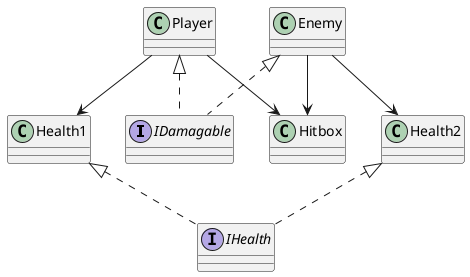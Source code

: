 @startuml Damage

interface IDamagable
Player <|.. IDamagable
Enemy <|.. IDamagable

class Player {

}

class Health1 {

}

class Health2 {

}

interface IHealth

class Enemy {

}

class Hitbox



Player --> Hitbox
Enemy --> Hitbox

Health1 <|.. IHealth
Health2 <|.. IHealth

Player --> Health1
Enemy --> Health2

@enduml